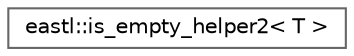 digraph "类继承关系图"
{
 // LATEX_PDF_SIZE
  bgcolor="transparent";
  edge [fontname=Helvetica,fontsize=10,labelfontname=Helvetica,labelfontsize=10];
  node [fontname=Helvetica,fontsize=10,shape=box,height=0.2,width=0.4];
  rankdir="LR";
  Node0 [id="Node000000",label="eastl::is_empty_helper2\< T \>",height=0.2,width=0.4,color="grey40", fillcolor="white", style="filled",URL="$structeastl_1_1is__empty__helper2.html",tooltip=" "];
}
